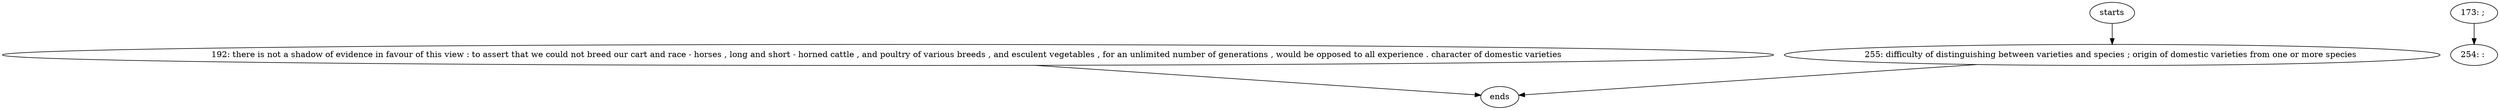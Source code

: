 digraph G {
	255 -> ends;
	192 -> ends;
	173 -> 254;
	starts -> 255;
	ends[label=ends];
	255[label="255: difficulty of distinguishing between varieties and species ; origin of domestic varieties from one or more species "];
	192[label="192: there is not a shadow of evidence in favour of this view : to assert that we could not breed our cart and race - horses , long and short - horned cattle , and poultry of various breeds , and esculent vegetables , for an unlimited number of generations , would be opposed to all experience . character of domestic varieties "];
	173[label="173: ; "];
	starts[label=starts];
	254[label="254: : "]
}
